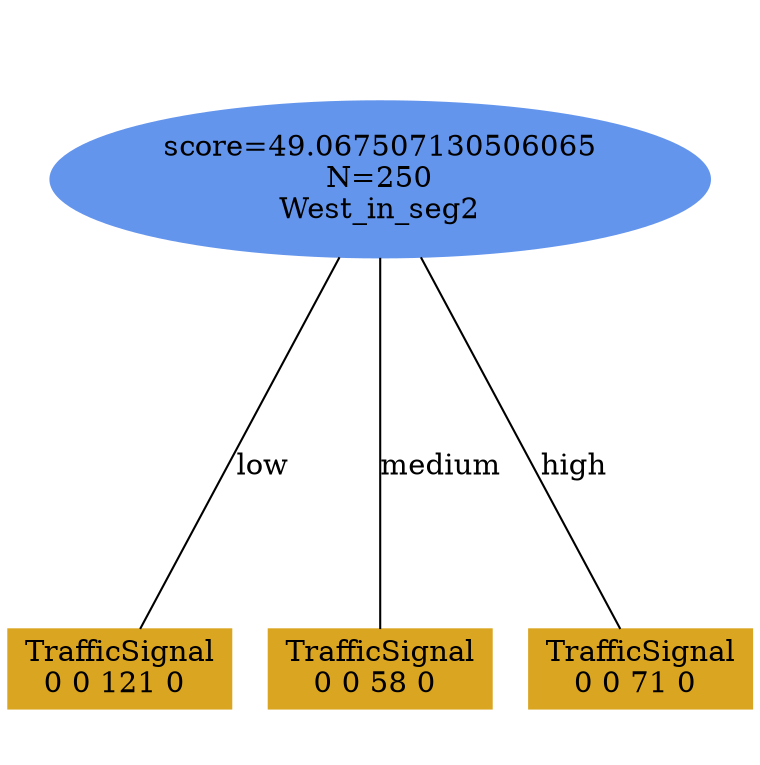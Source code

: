 digraph "DD" {
size = "7.5,10"
ratio=1.0;
center = true;
edge [dir = none];
{ rank = same; node [shape=ellipse, style=filled, color=cornflowerblue];"3486" [label="score=49.067507130506065\nN=250\nWest_in_seg2"];}
{ rank = same; node [shape=box, style=filled, color=goldenrod];"3487" [label="TrafficSignal\n0 0 121 0 "];}
{ rank = same; node [shape=box, style=filled, color=goldenrod];"3488" [label="TrafficSignal\n0 0 58 0 "];}
{ rank = same; node [shape=box, style=filled, color=goldenrod];"3489" [label="TrafficSignal\n0 0 71 0 "];}
"3486" -> "3487" [label = "low"];
"3486" -> "3488" [label = "medium"];
"3486" -> "3489" [label = "high"];

}